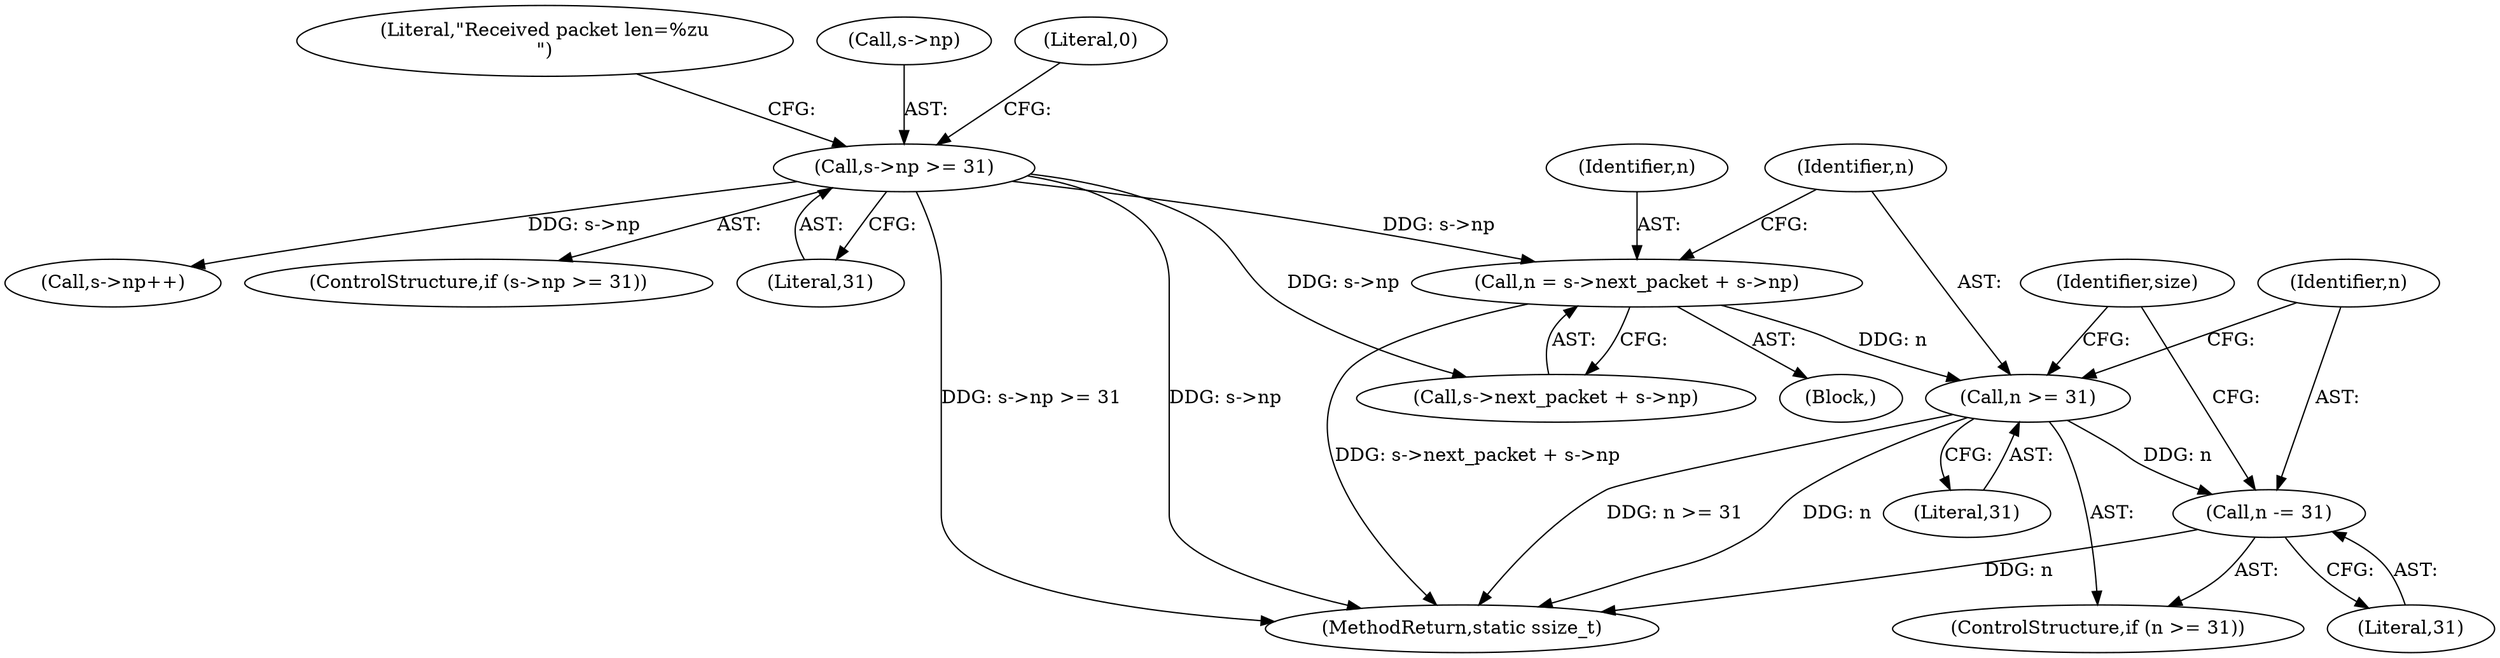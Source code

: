 digraph "0_qemu_3a15cc0e1ee7168db0782133d2607a6bfa422d66@integer" {
"1000137" [label="(Call,n = s->next_packet + s->np)"];
"1000126" [label="(Call,s->np >= 31)"];
"1000147" [label="(Call,n >= 31)"];
"1000150" [label="(Call,n -= 31)"];
"1000152" [label="(Literal,31)"];
"1000148" [label="(Identifier,n)"];
"1000177" [label="(Call,s->np++)"];
"1000155" [label="(Identifier,size)"];
"1000105" [label="(Block,)"];
"1000216" [label="(MethodReturn,static ssize_t)"];
"1000125" [label="(ControlStructure,if (s->np >= 31))"];
"1000130" [label="(Literal,31)"];
"1000135" [label="(Literal,\"Received packet len=%zu\n\")"];
"1000139" [label="(Call,s->next_packet + s->np)"];
"1000147" [label="(Call,n >= 31)"];
"1000146" [label="(ControlStructure,if (n >= 31))"];
"1000150" [label="(Call,n -= 31)"];
"1000127" [label="(Call,s->np)"];
"1000138" [label="(Identifier,n)"];
"1000137" [label="(Call,n = s->next_packet + s->np)"];
"1000133" [label="(Literal,0)"];
"1000149" [label="(Literal,31)"];
"1000151" [label="(Identifier,n)"];
"1000126" [label="(Call,s->np >= 31)"];
"1000137" -> "1000105"  [label="AST: "];
"1000137" -> "1000139"  [label="CFG: "];
"1000138" -> "1000137"  [label="AST: "];
"1000139" -> "1000137"  [label="AST: "];
"1000148" -> "1000137"  [label="CFG: "];
"1000137" -> "1000216"  [label="DDG: s->next_packet + s->np"];
"1000126" -> "1000137"  [label="DDG: s->np"];
"1000137" -> "1000147"  [label="DDG: n"];
"1000126" -> "1000125"  [label="AST: "];
"1000126" -> "1000130"  [label="CFG: "];
"1000127" -> "1000126"  [label="AST: "];
"1000130" -> "1000126"  [label="AST: "];
"1000133" -> "1000126"  [label="CFG: "];
"1000135" -> "1000126"  [label="CFG: "];
"1000126" -> "1000216"  [label="DDG: s->np"];
"1000126" -> "1000216"  [label="DDG: s->np >= 31"];
"1000126" -> "1000139"  [label="DDG: s->np"];
"1000126" -> "1000177"  [label="DDG: s->np"];
"1000147" -> "1000146"  [label="AST: "];
"1000147" -> "1000149"  [label="CFG: "];
"1000148" -> "1000147"  [label="AST: "];
"1000149" -> "1000147"  [label="AST: "];
"1000151" -> "1000147"  [label="CFG: "];
"1000155" -> "1000147"  [label="CFG: "];
"1000147" -> "1000216"  [label="DDG: n"];
"1000147" -> "1000216"  [label="DDG: n >= 31"];
"1000147" -> "1000150"  [label="DDG: n"];
"1000150" -> "1000146"  [label="AST: "];
"1000150" -> "1000152"  [label="CFG: "];
"1000151" -> "1000150"  [label="AST: "];
"1000152" -> "1000150"  [label="AST: "];
"1000155" -> "1000150"  [label="CFG: "];
"1000150" -> "1000216"  [label="DDG: n"];
}
